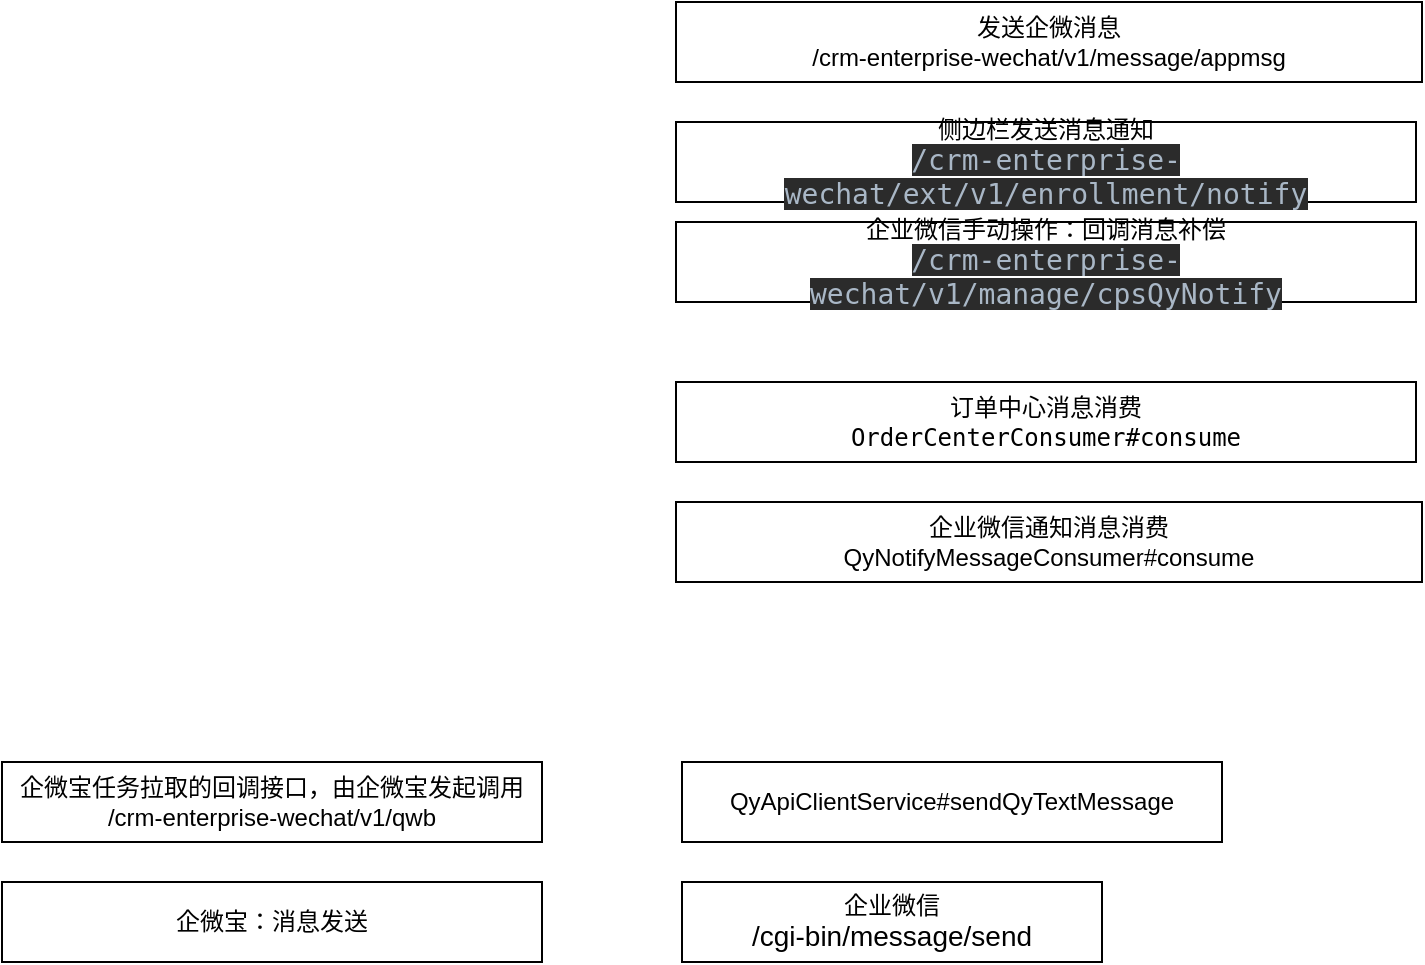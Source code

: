 <mxfile version="21.1.2" type="github">
  <diagram name="第 1 页" id="er9I0QnL_Se0PQcWxd1t">
    <mxGraphModel dx="1050" dy="1718" grid="1" gridSize="10" guides="1" tooltips="1" connect="1" arrows="1" fold="1" page="1" pageScale="1" pageWidth="827" pageHeight="1169" math="0" shadow="0">
      <root>
        <mxCell id="0" />
        <mxCell id="1" parent="0" />
        <mxCell id="ewofRc9dXVoDsyhrSTzK-1" value="&lt;font style=&quot;&quot;&gt;企微宝：消息发送&lt;br&gt;&lt;/font&gt;" style="rounded=0;whiteSpace=wrap;html=1;" vertex="1" parent="1">
          <mxGeometry x="120" y="330" width="270" height="40" as="geometry" />
        </mxCell>
        <mxCell id="ewofRc9dXVoDsyhrSTzK-2" value="&lt;font style=&quot;&quot;&gt;企业微信&lt;br&gt;&lt;span style=&quot;font-size: 14px;&quot;&gt;/cgi-bin/message/send&lt;/span&gt;&lt;br&gt;&lt;/font&gt;" style="rounded=0;whiteSpace=wrap;html=1;" vertex="1" parent="1">
          <mxGeometry x="460" y="330" width="210" height="40" as="geometry" />
        </mxCell>
        <mxCell id="ewofRc9dXVoDsyhrSTzK-3" value="&lt;font style=&quot;&quot;&gt;QyApiClientService#sendQyTextMessage&lt;br&gt;&lt;/font&gt;" style="rounded=0;whiteSpace=wrap;html=1;" vertex="1" parent="1">
          <mxGeometry x="460" y="270" width="270" height="40" as="geometry" />
        </mxCell>
        <mxCell id="ewofRc9dXVoDsyhrSTzK-4" value="&lt;font style=&quot;&quot;&gt;发送企微消息&lt;br&gt;/crm-enterprise-wechat/v1/message/appmsg&lt;br&gt;&lt;/font&gt;" style="rounded=0;whiteSpace=wrap;html=1;" vertex="1" parent="1">
          <mxGeometry x="457" y="-110" width="373" height="40" as="geometry" />
        </mxCell>
        <mxCell id="ewofRc9dXVoDsyhrSTzK-5" value="&lt;font style=&quot;&quot;&gt;侧边栏发送消息通知&lt;br&gt;&lt;span style=&quot;background-color: rgb(43, 43, 43); color: rgb(169, 183, 198); font-family: &amp;quot;JetBrains Mono&amp;quot;, monospace; font-size: 10.5pt;&quot;&gt;/crm-enterprise-wechat/ext/v1/enrollment/notify&lt;/span&gt;&lt;br&gt;&lt;/font&gt;" style="rounded=0;whiteSpace=wrap;html=1;" vertex="1" parent="1">
          <mxGeometry x="457" y="-50" width="370" height="40" as="geometry" />
        </mxCell>
        <mxCell id="ewofRc9dXVoDsyhrSTzK-6" value="&lt;font style=&quot;&quot;&gt;订单中心消息消费&lt;br&gt;&lt;font face=&quot;JetBrains Mono, monospace&quot;&gt;OrderCenterConsumer#consume&lt;/font&gt;&lt;br&gt;&lt;/font&gt;" style="rounded=0;whiteSpace=wrap;html=1;" vertex="1" parent="1">
          <mxGeometry x="457" y="80" width="370" height="40" as="geometry" />
        </mxCell>
        <mxCell id="ewofRc9dXVoDsyhrSTzK-7" value="&lt;font style=&quot;&quot;&gt;企业微信手动操作：回调消息补偿&lt;br&gt;&lt;span style=&quot;background-color: rgb(43, 43, 43); color: rgb(169, 183, 198); font-family: &amp;quot;JetBrains Mono&amp;quot;, monospace; font-size: 10.5pt;&quot;&gt;/crm-enterprise-wechat/v1/manage/cpsQyNotify&lt;/span&gt;&lt;br&gt;&lt;/font&gt;" style="rounded=0;whiteSpace=wrap;html=1;" vertex="1" parent="1">
          <mxGeometry x="457" width="370" height="40" as="geometry" />
        </mxCell>
        <mxCell id="ewofRc9dXVoDsyhrSTzK-8" value="&lt;font style=&quot;&quot;&gt;企业微信通知消息消费&lt;br&gt;QyNotifyMessageConsumer#consume&lt;br&gt;&lt;/font&gt;" style="rounded=0;whiteSpace=wrap;html=1;" vertex="1" parent="1">
          <mxGeometry x="457" y="140" width="373" height="40" as="geometry" />
        </mxCell>
        <mxCell id="ewofRc9dXVoDsyhrSTzK-9" value="&lt;font style=&quot;&quot;&gt;企微宝任务拉取的回调接口，由企微宝发起调用&lt;br&gt;/crm-enterprise-wechat/v1/qwb&lt;br&gt;&lt;/font&gt;" style="rounded=0;whiteSpace=wrap;html=1;" vertex="1" parent="1">
          <mxGeometry x="120" y="270" width="270" height="40" as="geometry" />
        </mxCell>
      </root>
    </mxGraphModel>
  </diagram>
</mxfile>
